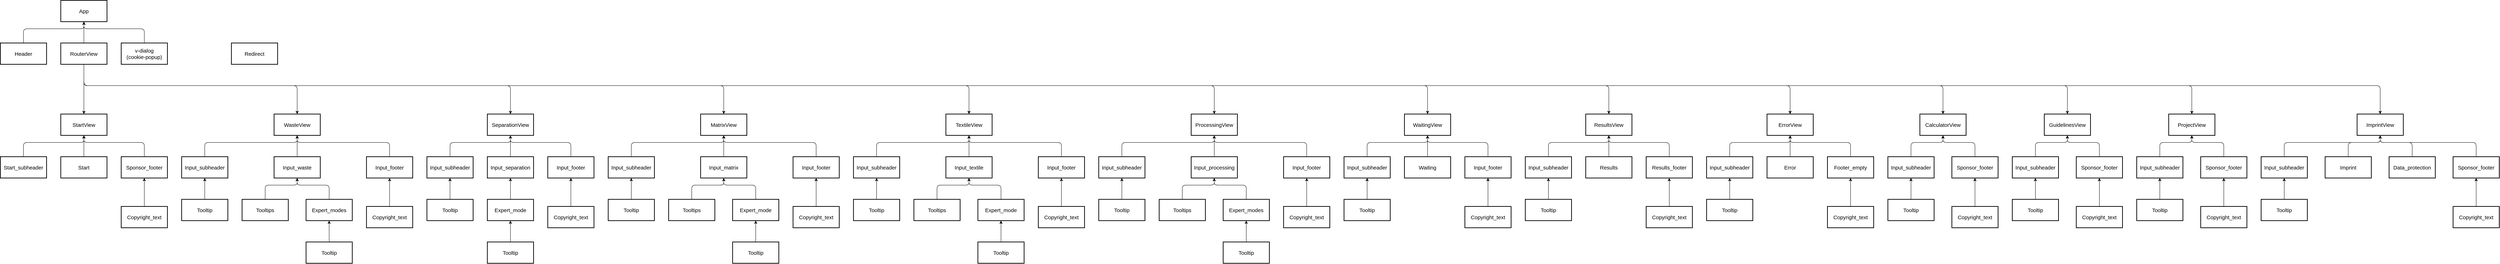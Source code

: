 <mxfile version="14.5.1" type="device"><diagram id="s14Wauh1JutiK3r-PX8J" name="Page-1"><mxGraphModel dx="2686" dy="2798" grid="1" gridSize="10" guides="1" tooltips="1" connect="1" arrows="1" fold="1" page="0" pageScale="1" pageWidth="827" pageHeight="1169" background="none" math="0" shadow="0"><root><mxCell id="0"/><mxCell id="1" parent="0"/><mxCell id="95IBeUAsqDFkvZ4mrl03-1" value="&lt;font style=&quot;font-size: 15px&quot;&gt;App&lt;/font&gt;" style="rounded=0;whiteSpace=wrap;html=1;strokeWidth=2;" parent="1" vertex="1"><mxGeometry x="-1400" y="-1600" width="130" height="60" as="geometry"/></mxCell><mxCell id="95IBeUAsqDFkvZ4mrl03-4" value="&lt;font style=&quot;font-size: 15px&quot;&gt;RouterView&lt;/font&gt;" style="rounded=0;whiteSpace=wrap;html=1;strokeWidth=2;" parent="1" vertex="1"><mxGeometry x="-1400" y="-1480" width="130" height="60" as="geometry"/></mxCell><mxCell id="95IBeUAsqDFkvZ4mrl03-5" value="&lt;font style=&quot;font-size: 15px&quot;&gt;StartView&lt;/font&gt;" style="rounded=0;whiteSpace=wrap;html=1;strokeWidth=2;" parent="1" vertex="1"><mxGeometry x="-1400" y="-1280" width="130" height="60" as="geometry"/></mxCell><mxCell id="95IBeUAsqDFkvZ4mrl03-6" value="&lt;font style=&quot;font-size: 15px&quot;&gt;WasteView&lt;/font&gt;&lt;span style=&quot;color: rgba(0 , 0 , 0 , 0) ; font-family: monospace ; font-size: 0px&quot;&gt;%3CmxGraphModel%3E%3Croot%3E%3CmxCell%20id%3D%220%22%2F%3E%3CmxCell%20id%3D%221%22%20parent%3D%220%22%2F%3E%3CmxCell%20id%3D%222%22%20value%3D%22%26lt%3Bfont%20style%3D%26quot%3Bfont-size%3A%2015px%26quot%3B%26gt%3BStartView%26lt%3B%2Ffont%26gt%3B%22%20style%3D%22rounded%3D0%3BwhiteSpace%3Dwrap%3Bhtml%3D1%3BstrokeWidth%3D2%3B%22%20vertex%3D%221%22%20parent%3D%221%22%3E%3CmxGeometry%20x%3D%2280%22%20y%3D%22280%22%20width%3D%22130%22%20height%3D%2260%22%20as%3D%22geometry%22%2F%3E%3C%2FmxCell%3E%3C%2Froot%3E%3C%2FmxGraphModel%3E&lt;/span&gt;" style="rounded=0;whiteSpace=wrap;html=1;strokeWidth=2;" parent="1" vertex="1"><mxGeometry x="-800" y="-1280" width="130" height="60" as="geometry"/></mxCell><mxCell id="95IBeUAsqDFkvZ4mrl03-7" value="&lt;font style=&quot;font-size: 15px&quot;&gt;SeparationView&lt;/font&gt;" style="rounded=0;whiteSpace=wrap;html=1;strokeWidth=2;" parent="1" vertex="1"><mxGeometry x="-200" y="-1280" width="130" height="60" as="geometry"/></mxCell><mxCell id="95IBeUAsqDFkvZ4mrl03-18" value="&lt;font style=&quot;font-size: 15px&quot;&gt;v-dialog&lt;br&gt;(cookie-popup)&lt;br&gt;&lt;/font&gt;" style="rounded=0;whiteSpace=wrap;html=1;strokeWidth=2;" parent="1" vertex="1"><mxGeometry x="-1230" y="-1480" width="130" height="60" as="geometry"/></mxCell><mxCell id="95IBeUAsqDFkvZ4mrl03-19" value="&lt;font style=&quot;font-size: 15px&quot;&gt;Header&lt;/font&gt;" style="rounded=0;whiteSpace=wrap;html=1;strokeWidth=2;" parent="1" vertex="1"><mxGeometry x="-1570" y="-1480" width="130" height="60" as="geometry"/></mxCell><mxCell id="95IBeUAsqDFkvZ4mrl03-20" value="&lt;font style=&quot;font-size: 15px&quot;&gt;Start_subheader&lt;/font&gt;" style="rounded=0;whiteSpace=wrap;html=1;strokeWidth=2;" parent="1" vertex="1"><mxGeometry x="-1570" y="-1160" width="130" height="60" as="geometry"/></mxCell><mxCell id="95IBeUAsqDFkvZ4mrl03-22" value="" style="endArrow=classic;html=1;exitX=0.5;exitY=0;exitDx=0;exitDy=0;entryX=0.5;entryY=1;entryDx=0;entryDy=0;" parent="1" source="95IBeUAsqDFkvZ4mrl03-19" target="95IBeUAsqDFkvZ4mrl03-1" edge="1"><mxGeometry width="50" height="50" relative="1" as="geometry"><mxPoint x="-1540" y="-1520" as="sourcePoint"/><mxPoint x="-1490" y="-1570" as="targetPoint"/><Array as="points"><mxPoint x="-1505" y="-1520"/><mxPoint x="-1335" y="-1520"/></Array></mxGeometry></mxCell><mxCell id="95IBeUAsqDFkvZ4mrl03-25" value="" style="endArrow=classic;html=1;exitX=0.5;exitY=0;exitDx=0;exitDy=0;entryX=0.5;entryY=1;entryDx=0;entryDy=0;" parent="1" source="95IBeUAsqDFkvZ4mrl03-4" target="95IBeUAsqDFkvZ4mrl03-1" edge="1"><mxGeometry width="50" height="50" relative="1" as="geometry"><mxPoint x="-1510" y="-1590" as="sourcePoint"/><mxPoint x="-1460" y="-1640" as="targetPoint"/></mxGeometry></mxCell><mxCell id="95IBeUAsqDFkvZ4mrl03-26" value="" style="endArrow=classic;html=1;entryX=0.5;entryY=1;entryDx=0;entryDy=0;exitX=0.5;exitY=0;exitDx=0;exitDy=0;" parent="1" source="95IBeUAsqDFkvZ4mrl03-18" target="95IBeUAsqDFkvZ4mrl03-1" edge="1"><mxGeometry width="50" height="50" relative="1" as="geometry"><mxPoint x="-1500" y="-1580" as="sourcePoint"/><mxPoint x="-1450" y="-1630" as="targetPoint"/><Array as="points"><mxPoint x="-1165" y="-1520"/><mxPoint x="-1335" y="-1520"/></Array></mxGeometry></mxCell><mxCell id="95IBeUAsqDFkvZ4mrl03-27" value="&lt;font style=&quot;font-size: 15px&quot;&gt;Start&lt;/font&gt;" style="rounded=0;whiteSpace=wrap;html=1;strokeWidth=2;" parent="1" vertex="1"><mxGeometry x="-1400" y="-1160" width="130" height="60" as="geometry"/></mxCell><mxCell id="95IBeUAsqDFkvZ4mrl03-28" value="&lt;font style=&quot;font-size: 15px&quot;&gt;Sponsor_footer&lt;/font&gt;" style="rounded=0;whiteSpace=wrap;html=1;strokeWidth=2;" parent="1" vertex="1"><mxGeometry x="-1230" y="-1160" width="130" height="60" as="geometry"/></mxCell><mxCell id="95IBeUAsqDFkvZ4mrl03-30" value="" style="endArrow=classic;html=1;exitX=0.5;exitY=0;exitDx=0;exitDy=0;entryX=0.5;entryY=1;entryDx=0;entryDy=0;" parent="1" source="95IBeUAsqDFkvZ4mrl03-20" target="95IBeUAsqDFkvZ4mrl03-5" edge="1"><mxGeometry width="50" height="50" relative="1" as="geometry"><mxPoint x="-910.0" y="-1510.0" as="sourcePoint"/><mxPoint x="-860.0" y="-1560.0" as="targetPoint"/><Array as="points"><mxPoint x="-1505" y="-1200"/><mxPoint x="-1335" y="-1200"/></Array></mxGeometry></mxCell><mxCell id="95IBeUAsqDFkvZ4mrl03-31" value="" style="endArrow=classic;html=1;entryX=0.5;entryY=1;entryDx=0;entryDy=0;exitX=0.5;exitY=0;exitDx=0;exitDy=0;" parent="1" source="95IBeUAsqDFkvZ4mrl03-28" target="95IBeUAsqDFkvZ4mrl03-5" edge="1"><mxGeometry width="50" height="50" relative="1" as="geometry"><mxPoint x="-1220.0" y="-1200.0" as="sourcePoint"/><mxPoint x="-1170.0" y="-1250.0" as="targetPoint"/><Array as="points"><mxPoint x="-1165" y="-1200"/><mxPoint x="-1335" y="-1200"/></Array></mxGeometry></mxCell><mxCell id="95IBeUAsqDFkvZ4mrl03-32" value="" style="endArrow=classic;html=1;exitX=0.5;exitY=0;exitDx=0;exitDy=0;entryX=0.5;entryY=1;entryDx=0;entryDy=0;" parent="1" source="95IBeUAsqDFkvZ4mrl03-27" target="95IBeUAsqDFkvZ4mrl03-5" edge="1"><mxGeometry width="50" height="50" relative="1" as="geometry"><mxPoint x="-890.0" y="-1490.0" as="sourcePoint"/><mxPoint x="-840.0" y="-1540.0" as="targetPoint"/></mxGeometry></mxCell><mxCell id="95IBeUAsqDFkvZ4mrl03-33" value="&lt;span style=&quot;font-size: 15px&quot;&gt;Input_subheader&lt;/span&gt;" style="rounded=0;whiteSpace=wrap;html=1;strokeWidth=2;" parent="1" vertex="1"><mxGeometry x="-1060" y="-1160" width="130" height="60" as="geometry"/></mxCell><mxCell id="95IBeUAsqDFkvZ4mrl03-34" value="&lt;span style=&quot;font-size: 15px&quot;&gt;Input_waste&lt;/span&gt;" style="rounded=0;whiteSpace=wrap;html=1;strokeWidth=2;" parent="1" vertex="1"><mxGeometry x="-800" y="-1160" width="130" height="60" as="geometry"/></mxCell><mxCell id="95IBeUAsqDFkvZ4mrl03-35" value="&lt;span style=&quot;font-size: 15px&quot;&gt;Input_footer&lt;/span&gt;" style="rounded=0;whiteSpace=wrap;html=1;strokeWidth=2;" parent="1" vertex="1"><mxGeometry x="-540" y="-1160" width="130" height="60" as="geometry"/></mxCell><mxCell id="95IBeUAsqDFkvZ4mrl03-36" value="&lt;span style=&quot;font-size: 15px&quot;&gt;Tooltip&lt;/span&gt;" style="rounded=0;whiteSpace=wrap;html=1;strokeWidth=2;" parent="1" vertex="1"><mxGeometry x="-1060" y="-1040" width="130" height="60" as="geometry"/></mxCell><mxCell id="95IBeUAsqDFkvZ4mrl03-37" value="&lt;span style=&quot;font-size: 15px&quot;&gt;Tooltips&lt;/span&gt;" style="rounded=0;whiteSpace=wrap;html=1;strokeWidth=2;" parent="1" vertex="1"><mxGeometry x="-890" y="-1040" width="130" height="60" as="geometry"/></mxCell><mxCell id="95IBeUAsqDFkvZ4mrl03-38" value="&lt;span style=&quot;font-size: 15px&quot;&gt;Expert_modes&lt;/span&gt;" style="rounded=0;whiteSpace=wrap;html=1;strokeWidth=2;" parent="1" vertex="1"><mxGeometry x="-710" y="-1040" width="130" height="60" as="geometry"/></mxCell><mxCell id="95IBeUAsqDFkvZ4mrl03-39" value="&lt;span style=&quot;font-size: 15px&quot;&gt;Tooltip&lt;/span&gt;" style="rounded=0;whiteSpace=wrap;html=1;strokeWidth=2;" parent="1" vertex="1"><mxGeometry x="-710" y="-920" width="130" height="60" as="geometry"/></mxCell><mxCell id="95IBeUAsqDFkvZ4mrl03-40" value="" style="endArrow=classic;html=1;entryX=0.5;entryY=1;entryDx=0;entryDy=0;exitX=0.5;exitY=0;exitDx=0;exitDy=0;" parent="1" source="95IBeUAsqDFkvZ4mrl03-34" target="95IBeUAsqDFkvZ4mrl03-6" edge="1"><mxGeometry width="50" height="50" relative="1" as="geometry"><mxPoint x="-210" y="-990" as="sourcePoint"/><mxPoint x="-250" y="-1330" as="targetPoint"/></mxGeometry></mxCell><mxCell id="95IBeUAsqDFkvZ4mrl03-41" value="" style="endArrow=classic;html=1;exitX=0.5;exitY=0;exitDx=0;exitDy=0;entryX=0.5;entryY=1;entryDx=0;entryDy=0;" parent="1" source="95IBeUAsqDFkvZ4mrl03-33" target="95IBeUAsqDFkvZ4mrl03-6" edge="1"><mxGeometry width="50" height="50" relative="1" as="geometry"><mxPoint x="-920" y="-1220" as="sourcePoint"/><mxPoint x="-870" y="-1270" as="targetPoint"/><Array as="points"><mxPoint x="-995" y="-1200"/><mxPoint x="-735" y="-1200"/></Array></mxGeometry></mxCell><mxCell id="95IBeUAsqDFkvZ4mrl03-42" value="" style="endArrow=classic;html=1;exitX=0.5;exitY=0;exitDx=0;exitDy=0;entryX=0.5;entryY=1;entryDx=0;entryDy=0;" parent="1" source="95IBeUAsqDFkvZ4mrl03-35" target="95IBeUAsqDFkvZ4mrl03-6" edge="1"><mxGeometry width="50" height="50" relative="1" as="geometry"><mxPoint x="-910" y="-1210" as="sourcePoint"/><mxPoint x="-860" y="-1260" as="targetPoint"/><Array as="points"><mxPoint x="-475" y="-1200"/><mxPoint x="-735" y="-1200"/></Array></mxGeometry></mxCell><mxCell id="95IBeUAsqDFkvZ4mrl03-43" value="" style="endArrow=classic;html=1;exitX=0.5;exitY=0;exitDx=0;exitDy=0;entryX=0.5;entryY=1;entryDx=0;entryDy=0;" parent="1" source="95IBeUAsqDFkvZ4mrl03-36" target="95IBeUAsqDFkvZ4mrl03-33" edge="1"><mxGeometry width="50" height="50" relative="1" as="geometry"><mxPoint x="-900" y="-1200" as="sourcePoint"/><mxPoint x="-850" y="-1250" as="targetPoint"/></mxGeometry></mxCell><mxCell id="95IBeUAsqDFkvZ4mrl03-44" value="" style="endArrow=classic;html=1;exitX=0.5;exitY=0;exitDx=0;exitDy=0;entryX=0.5;entryY=1;entryDx=0;entryDy=0;" parent="1" source="95IBeUAsqDFkvZ4mrl03-37" target="95IBeUAsqDFkvZ4mrl03-34" edge="1"><mxGeometry width="50" height="50" relative="1" as="geometry"><mxPoint x="-890" y="-1190" as="sourcePoint"/><mxPoint x="-840" y="-1240" as="targetPoint"/><Array as="points"><mxPoint x="-825" y="-1080"/><mxPoint x="-735" y="-1080"/></Array></mxGeometry></mxCell><mxCell id="95IBeUAsqDFkvZ4mrl03-45" value="" style="endArrow=classic;html=1;exitX=0.5;exitY=0;exitDx=0;exitDy=0;entryX=0.5;entryY=1;entryDx=0;entryDy=0;" parent="1" source="95IBeUAsqDFkvZ4mrl03-38" target="95IBeUAsqDFkvZ4mrl03-34" edge="1"><mxGeometry width="50" height="50" relative="1" as="geometry"><mxPoint x="-880" y="-1180" as="sourcePoint"/><mxPoint x="-830" y="-1230" as="targetPoint"/><Array as="points"><mxPoint x="-645" y="-1080"/><mxPoint x="-735" y="-1080"/></Array></mxGeometry></mxCell><mxCell id="95IBeUAsqDFkvZ4mrl03-46" value="" style="endArrow=classic;html=1;exitX=0.5;exitY=0;exitDx=0;exitDy=0;entryX=0.5;entryY=1;entryDx=0;entryDy=0;" parent="1" source="95IBeUAsqDFkvZ4mrl03-39" target="95IBeUAsqDFkvZ4mrl03-38" edge="1"><mxGeometry width="50" height="50" relative="1" as="geometry"><mxPoint x="-870" y="-1170" as="sourcePoint"/><mxPoint x="-820" y="-1220" as="targetPoint"/></mxGeometry></mxCell><mxCell id="95IBeUAsqDFkvZ4mrl03-47" value="&lt;span style=&quot;font-size: 15px&quot;&gt;Input_subheader&lt;/span&gt;" style="rounded=0;whiteSpace=wrap;html=1;strokeWidth=2;" parent="1" vertex="1"><mxGeometry x="-370" y="-1160" width="130" height="60" as="geometry"/></mxCell><mxCell id="95IBeUAsqDFkvZ4mrl03-48" value="&lt;span style=&quot;font-size: 15px&quot;&gt;Tooltip&lt;/span&gt;" style="rounded=0;whiteSpace=wrap;html=1;strokeWidth=2;" parent="1" vertex="1"><mxGeometry x="-370" y="-1040" width="130" height="60" as="geometry"/></mxCell><mxCell id="95IBeUAsqDFkvZ4mrl03-49" value="" style="endArrow=classic;html=1;exitX=0.5;exitY=0;exitDx=0;exitDy=0;entryX=0.5;entryY=1;entryDx=0;entryDy=0;" parent="1" source="95IBeUAsqDFkvZ4mrl03-48" target="95IBeUAsqDFkvZ4mrl03-47" edge="1"><mxGeometry width="50" height="50" relative="1" as="geometry"><mxPoint x="-210" y="-1200" as="sourcePoint"/><mxPoint x="-160" y="-1250" as="targetPoint"/></mxGeometry></mxCell><mxCell id="95IBeUAsqDFkvZ4mrl03-50" value="&lt;span style=&quot;font-size: 15px&quot;&gt;Input_footer&lt;/span&gt;" style="rounded=0;whiteSpace=wrap;html=1;strokeWidth=2;" parent="1" vertex="1"><mxGeometry x="-30" y="-1160" width="130" height="60" as="geometry"/></mxCell><mxCell id="95IBeUAsqDFkvZ4mrl03-51" value="&lt;font style=&quot;font-size: 15px&quot;&gt;Input_separation&lt;/font&gt;" style="rounded=0;whiteSpace=wrap;html=1;strokeWidth=2;" parent="1" vertex="1"><mxGeometry x="-200" y="-1160" width="130" height="60" as="geometry"/></mxCell><mxCell id="95IBeUAsqDFkvZ4mrl03-52" value="&lt;span style=&quot;font-size: 15px&quot;&gt;Expert_mode&lt;/span&gt;" style="rounded=0;whiteSpace=wrap;html=1;strokeWidth=2;" parent="1" vertex="1"><mxGeometry x="-200" y="-1040" width="130" height="60" as="geometry"/></mxCell><mxCell id="95IBeUAsqDFkvZ4mrl03-53" value="&lt;span style=&quot;font-size: 15px&quot;&gt;Tooltip&lt;/span&gt;" style="rounded=0;whiteSpace=wrap;html=1;strokeWidth=2;" parent="1" vertex="1"><mxGeometry x="-200" y="-920" width="130" height="60" as="geometry"/></mxCell><mxCell id="95IBeUAsqDFkvZ4mrl03-54" value="" style="endArrow=classic;html=1;exitX=0.5;exitY=0;exitDx=0;exitDy=0;entryX=0.5;entryY=1;entryDx=0;entryDy=0;" parent="1" source="95IBeUAsqDFkvZ4mrl03-53" target="95IBeUAsqDFkvZ4mrl03-52" edge="1"><mxGeometry width="50" height="50" relative="1" as="geometry"><mxPoint x="-360" y="-1170" as="sourcePoint"/><mxPoint x="-310" y="-1220" as="targetPoint"/></mxGeometry></mxCell><mxCell id="95IBeUAsqDFkvZ4mrl03-55" value="" style="endArrow=classic;html=1;entryX=0.5;entryY=1;entryDx=0;entryDy=0;exitX=0.5;exitY=0;exitDx=0;exitDy=0;" parent="1" source="95IBeUAsqDFkvZ4mrl03-52" target="95IBeUAsqDFkvZ4mrl03-51" edge="1"><mxGeometry width="50" height="50" relative="1" as="geometry"><mxPoint x="-170" y="-1060" as="sourcePoint"/><mxPoint x="-125" y="-970" as="targetPoint"/></mxGeometry></mxCell><mxCell id="95IBeUAsqDFkvZ4mrl03-56" value="" style="endArrow=classic;html=1;exitX=0.5;exitY=0;exitDx=0;exitDy=0;entryX=0.5;entryY=1;entryDx=0;entryDy=0;" parent="1" source="95IBeUAsqDFkvZ4mrl03-50" target="95IBeUAsqDFkvZ4mrl03-7" edge="1"><mxGeometry width="50" height="50" relative="1" as="geometry"><mxPoint x="-115" y="-900" as="sourcePoint"/><mxPoint x="-115" y="-960" as="targetPoint"/><Array as="points"><mxPoint x="35" y="-1200"/><mxPoint x="-135" y="-1200"/></Array></mxGeometry></mxCell><mxCell id="95IBeUAsqDFkvZ4mrl03-57" value="" style="endArrow=classic;html=1;exitX=0.5;exitY=0;exitDx=0;exitDy=0;entryX=0.5;entryY=1;entryDx=0;entryDy=0;" parent="1" source="95IBeUAsqDFkvZ4mrl03-51" target="95IBeUAsqDFkvZ4mrl03-7" edge="1"><mxGeometry width="50" height="50" relative="1" as="geometry"><mxPoint x="-105" y="-890" as="sourcePoint"/><mxPoint x="-105" y="-950" as="targetPoint"/></mxGeometry></mxCell><mxCell id="95IBeUAsqDFkvZ4mrl03-58" value="" style="endArrow=classic;html=1;exitX=0.5;exitY=0;exitDx=0;exitDy=0;entryX=0.5;entryY=1;entryDx=0;entryDy=0;" parent="1" source="95IBeUAsqDFkvZ4mrl03-47" target="95IBeUAsqDFkvZ4mrl03-7" edge="1"><mxGeometry width="50" height="50" relative="1" as="geometry"><mxPoint x="-95" y="-880" as="sourcePoint"/><mxPoint x="-95" y="-940" as="targetPoint"/><Array as="points"><mxPoint x="-305" y="-1200"/><mxPoint x="-135" y="-1200"/></Array></mxGeometry></mxCell><mxCell id="95IBeUAsqDFkvZ4mrl03-59" value="&lt;span style=&quot;font-size: 15px&quot;&gt;MatrixView&lt;/span&gt;" style="rounded=0;whiteSpace=wrap;html=1;strokeWidth=2;" parent="1" vertex="1"><mxGeometry x="400" y="-1280" width="130" height="60" as="geometry"/></mxCell><mxCell id="95IBeUAsqDFkvZ4mrl03-60" value="&lt;span style=&quot;font-size: 15px&quot;&gt;Input_subheader&lt;/span&gt;" style="rounded=0;whiteSpace=wrap;html=1;strokeWidth=2;" parent="1" vertex="1"><mxGeometry x="140" y="-1160" width="130" height="60" as="geometry"/></mxCell><mxCell id="95IBeUAsqDFkvZ4mrl03-61" value="&lt;span style=&quot;font-size: 15px&quot;&gt;Tooltip&lt;/span&gt;" style="rounded=0;whiteSpace=wrap;html=1;strokeWidth=2;" parent="1" vertex="1"><mxGeometry x="140" y="-1040" width="130" height="60" as="geometry"/></mxCell><mxCell id="95IBeUAsqDFkvZ4mrl03-62" value="" style="endArrow=classic;html=1;exitX=0.5;exitY=0;exitDx=0;exitDy=0;entryX=0.5;entryY=1;entryDx=0;entryDy=0;" parent="1" source="95IBeUAsqDFkvZ4mrl03-61" target="95IBeUAsqDFkvZ4mrl03-60" edge="1"><mxGeometry width="50" height="50" relative="1" as="geometry"><mxPoint x="300" y="-1200" as="sourcePoint"/><mxPoint x="350" y="-1250" as="targetPoint"/></mxGeometry></mxCell><mxCell id="95IBeUAsqDFkvZ4mrl03-63" value="&lt;span style=&quot;font-size: 15px&quot;&gt;Input_footer&lt;/span&gt;" style="rounded=0;whiteSpace=wrap;html=1;strokeWidth=2;" parent="1" vertex="1"><mxGeometry x="660" y="-1160" width="130" height="60" as="geometry"/></mxCell><mxCell id="95IBeUAsqDFkvZ4mrl03-64" value="&lt;font style=&quot;font-size: 15px&quot;&gt;Input_matrix&lt;/font&gt;" style="rounded=0;whiteSpace=wrap;html=1;strokeWidth=2;" parent="1" vertex="1"><mxGeometry x="400" y="-1160" width="130" height="60" as="geometry"/></mxCell><mxCell id="95IBeUAsqDFkvZ4mrl03-65" value="&lt;span style=&quot;font-size: 15px&quot;&gt;Expert_mode&lt;/span&gt;" style="rounded=0;whiteSpace=wrap;html=1;strokeWidth=2;" parent="1" vertex="1"><mxGeometry x="490" y="-1040" width="130" height="60" as="geometry"/></mxCell><mxCell id="95IBeUAsqDFkvZ4mrl03-66" value="&lt;span style=&quot;font-size: 15px&quot;&gt;Tooltip&lt;/span&gt;" style="rounded=0;whiteSpace=wrap;html=1;strokeWidth=2;" parent="1" vertex="1"><mxGeometry x="490" y="-920" width="130" height="60" as="geometry"/></mxCell><mxCell id="95IBeUAsqDFkvZ4mrl03-67" value="" style="endArrow=classic;html=1;exitX=0.5;exitY=0;exitDx=0;exitDy=0;entryX=0.5;entryY=1;entryDx=0;entryDy=0;" parent="1" source="95IBeUAsqDFkvZ4mrl03-66" target="95IBeUAsqDFkvZ4mrl03-65" edge="1"><mxGeometry width="50" height="50" relative="1" as="geometry"><mxPoint x="320" y="-1170" as="sourcePoint"/><mxPoint x="370" y="-1220" as="targetPoint"/></mxGeometry></mxCell><mxCell id="95IBeUAsqDFkvZ4mrl03-68" value="" style="endArrow=classic;html=1;entryX=0.5;entryY=1;entryDx=0;entryDy=0;exitX=0.5;exitY=0;exitDx=0;exitDy=0;" parent="1" source="95IBeUAsqDFkvZ4mrl03-65" target="95IBeUAsqDFkvZ4mrl03-64" edge="1"><mxGeometry width="50" height="50" relative="1" as="geometry"><mxPoint x="430" y="-1060" as="sourcePoint"/><mxPoint x="475" y="-970" as="targetPoint"/><Array as="points"><mxPoint x="555" y="-1080"/><mxPoint x="465" y="-1080"/></Array></mxGeometry></mxCell><mxCell id="95IBeUAsqDFkvZ4mrl03-69" value="" style="endArrow=classic;html=1;exitX=0.5;exitY=0;exitDx=0;exitDy=0;entryX=0.5;entryY=1;entryDx=0;entryDy=0;" parent="1" source="95IBeUAsqDFkvZ4mrl03-63" target="95IBeUAsqDFkvZ4mrl03-59" edge="1"><mxGeometry width="50" height="50" relative="1" as="geometry"><mxPoint x="485" y="-900" as="sourcePoint"/><mxPoint x="485" y="-960" as="targetPoint"/><Array as="points"><mxPoint x="725" y="-1200"/><mxPoint x="465" y="-1200"/></Array></mxGeometry></mxCell><mxCell id="95IBeUAsqDFkvZ4mrl03-70" value="" style="endArrow=classic;html=1;exitX=0.5;exitY=0;exitDx=0;exitDy=0;entryX=0.5;entryY=1;entryDx=0;entryDy=0;" parent="1" source="95IBeUAsqDFkvZ4mrl03-64" target="95IBeUAsqDFkvZ4mrl03-59" edge="1"><mxGeometry width="50" height="50" relative="1" as="geometry"><mxPoint x="495" y="-890" as="sourcePoint"/><mxPoint x="495" y="-950" as="targetPoint"/></mxGeometry></mxCell><mxCell id="95IBeUAsqDFkvZ4mrl03-71" value="" style="endArrow=classic;html=1;exitX=0.5;exitY=0;exitDx=0;exitDy=0;entryX=0.5;entryY=1;entryDx=0;entryDy=0;" parent="1" source="95IBeUAsqDFkvZ4mrl03-60" target="95IBeUAsqDFkvZ4mrl03-59" edge="1"><mxGeometry width="50" height="50" relative="1" as="geometry"><mxPoint x="505" y="-880" as="sourcePoint"/><mxPoint x="505" y="-940" as="targetPoint"/><Array as="points"><mxPoint x="205" y="-1200"/><mxPoint x="465" y="-1200"/></Array></mxGeometry></mxCell><mxCell id="95IBeUAsqDFkvZ4mrl03-72" value="&lt;span style=&quot;font-size: 15px&quot;&gt;Tooltips&lt;/span&gt;" style="rounded=0;whiteSpace=wrap;html=1;strokeWidth=2;" parent="1" vertex="1"><mxGeometry x="310" y="-1040" width="130" height="60" as="geometry"/></mxCell><mxCell id="95IBeUAsqDFkvZ4mrl03-73" value="" style="endArrow=classic;html=1;exitX=0.5;exitY=0;exitDx=0;exitDy=0;entryX=0.5;entryY=1;entryDx=0;entryDy=0;" parent="1" source="95IBeUAsqDFkvZ4mrl03-72" target="95IBeUAsqDFkvZ4mrl03-64" edge="1"><mxGeometry width="50" height="50" relative="1" as="geometry"><mxPoint x="215" y="-1030" as="sourcePoint"/><mxPoint x="215" y="-1090" as="targetPoint"/><Array as="points"><mxPoint x="375" y="-1080"/><mxPoint x="465" y="-1080"/></Array></mxGeometry></mxCell><mxCell id="95IBeUAsqDFkvZ4mrl03-74" value="&lt;span style=&quot;font-size: 15px&quot;&gt;WaitingView&lt;/span&gt;" style="rounded=0;whiteSpace=wrap;html=1;strokeWidth=2;" parent="1" vertex="1"><mxGeometry x="2380" y="-1280" width="130" height="60" as="geometry"/></mxCell><mxCell id="95IBeUAsqDFkvZ4mrl03-75" value="&lt;span style=&quot;font-size: 15px&quot;&gt;Input_subheader&lt;/span&gt;" style="rounded=0;whiteSpace=wrap;html=1;strokeWidth=2;" parent="1" vertex="1"><mxGeometry x="2210" y="-1160" width="130" height="60" as="geometry"/></mxCell><mxCell id="95IBeUAsqDFkvZ4mrl03-76" value="&lt;span style=&quot;font-size: 15px&quot;&gt;Tooltip&lt;/span&gt;" style="rounded=0;whiteSpace=wrap;html=1;strokeWidth=2;" parent="1" vertex="1"><mxGeometry x="2210" y="-1040" width="130" height="60" as="geometry"/></mxCell><mxCell id="95IBeUAsqDFkvZ4mrl03-77" value="" style="endArrow=classic;html=1;exitX=0.5;exitY=0;exitDx=0;exitDy=0;entryX=0.5;entryY=1;entryDx=0;entryDy=0;" parent="1" source="95IBeUAsqDFkvZ4mrl03-76" target="95IBeUAsqDFkvZ4mrl03-75" edge="1"><mxGeometry width="50" height="50" relative="1" as="geometry"><mxPoint x="2370" y="-1200" as="sourcePoint"/><mxPoint x="2420" y="-1250" as="targetPoint"/></mxGeometry></mxCell><mxCell id="95IBeUAsqDFkvZ4mrl03-78" value="&lt;span style=&quot;font-size: 15px&quot;&gt;Input_footer&lt;/span&gt;" style="rounded=0;whiteSpace=wrap;html=1;strokeWidth=2;" parent="1" vertex="1"><mxGeometry x="2550" y="-1160" width="130" height="60" as="geometry"/></mxCell><mxCell id="95IBeUAsqDFkvZ4mrl03-79" value="&lt;font style=&quot;font-size: 15px&quot;&gt;Waiting&lt;/font&gt;" style="rounded=0;whiteSpace=wrap;html=1;strokeWidth=2;" parent="1" vertex="1"><mxGeometry x="2380" y="-1160" width="130" height="60" as="geometry"/></mxCell><mxCell id="95IBeUAsqDFkvZ4mrl03-84" value="" style="endArrow=classic;html=1;exitX=0.5;exitY=0;exitDx=0;exitDy=0;entryX=0.5;entryY=1;entryDx=0;entryDy=0;" parent="1" source="95IBeUAsqDFkvZ4mrl03-78" target="95IBeUAsqDFkvZ4mrl03-74" edge="1"><mxGeometry width="50" height="50" relative="1" as="geometry"><mxPoint x="2465" y="-900" as="sourcePoint"/><mxPoint x="2465" y="-960" as="targetPoint"/><Array as="points"><mxPoint x="2615" y="-1200"/><mxPoint x="2445" y="-1200"/></Array></mxGeometry></mxCell><mxCell id="95IBeUAsqDFkvZ4mrl03-85" value="" style="endArrow=classic;html=1;exitX=0.5;exitY=0;exitDx=0;exitDy=0;entryX=0.5;entryY=1;entryDx=0;entryDy=0;" parent="1" source="95IBeUAsqDFkvZ4mrl03-79" target="95IBeUAsqDFkvZ4mrl03-74" edge="1"><mxGeometry width="50" height="50" relative="1" as="geometry"><mxPoint x="2475" y="-890" as="sourcePoint"/><mxPoint x="2475" y="-950" as="targetPoint"/></mxGeometry></mxCell><mxCell id="95IBeUAsqDFkvZ4mrl03-86" value="" style="endArrow=classic;html=1;exitX=0.5;exitY=0;exitDx=0;exitDy=0;entryX=0.5;entryY=1;entryDx=0;entryDy=0;" parent="1" source="95IBeUAsqDFkvZ4mrl03-75" target="95IBeUAsqDFkvZ4mrl03-74" edge="1"><mxGeometry width="50" height="50" relative="1" as="geometry"><mxPoint x="2575" y="-880" as="sourcePoint"/><mxPoint x="2575" y="-940" as="targetPoint"/><Array as="points"><mxPoint x="2275" y="-1200"/><mxPoint x="2445" y="-1200"/></Array></mxGeometry></mxCell><mxCell id="95IBeUAsqDFkvZ4mrl03-89" value="&lt;span style=&quot;font-size: 15px&quot;&gt;TextileView&lt;/span&gt;" style="rounded=0;whiteSpace=wrap;html=1;strokeWidth=2;" parent="1" vertex="1"><mxGeometry x="1090" y="-1280" width="130" height="60" as="geometry"/></mxCell><mxCell id="95IBeUAsqDFkvZ4mrl03-90" value="&lt;span style=&quot;font-size: 15px&quot;&gt;Input_subheader&lt;/span&gt;" style="rounded=0;whiteSpace=wrap;html=1;strokeWidth=2;" parent="1" vertex="1"><mxGeometry x="830" y="-1160" width="130" height="60" as="geometry"/></mxCell><mxCell id="95IBeUAsqDFkvZ4mrl03-91" value="&lt;span style=&quot;font-size: 15px&quot;&gt;Tooltip&lt;/span&gt;" style="rounded=0;whiteSpace=wrap;html=1;strokeWidth=2;" parent="1" vertex="1"><mxGeometry x="830" y="-1040" width="130" height="60" as="geometry"/></mxCell><mxCell id="95IBeUAsqDFkvZ4mrl03-92" value="" style="endArrow=classic;html=1;exitX=0.5;exitY=0;exitDx=0;exitDy=0;entryX=0.5;entryY=1;entryDx=0;entryDy=0;" parent="1" source="95IBeUAsqDFkvZ4mrl03-91" target="95IBeUAsqDFkvZ4mrl03-90" edge="1"><mxGeometry width="50" height="50" relative="1" as="geometry"><mxPoint x="990" y="-1200" as="sourcePoint"/><mxPoint x="1040" y="-1250" as="targetPoint"/></mxGeometry></mxCell><mxCell id="95IBeUAsqDFkvZ4mrl03-93" value="&lt;span style=&quot;font-size: 15px&quot;&gt;Input_footer&lt;/span&gt;" style="rounded=0;whiteSpace=wrap;html=1;strokeWidth=2;" parent="1" vertex="1"><mxGeometry x="1350" y="-1160" width="130" height="60" as="geometry"/></mxCell><mxCell id="95IBeUAsqDFkvZ4mrl03-94" value="&lt;font style=&quot;font-size: 15px&quot;&gt;Input_textile&lt;/font&gt;" style="rounded=0;whiteSpace=wrap;html=1;strokeWidth=2;" parent="1" vertex="1"><mxGeometry x="1090" y="-1160" width="130" height="60" as="geometry"/></mxCell><mxCell id="95IBeUAsqDFkvZ4mrl03-95" value="&lt;span style=&quot;font-size: 15px&quot;&gt;Expert_mode&lt;/span&gt;" style="rounded=0;whiteSpace=wrap;html=1;strokeWidth=2;" parent="1" vertex="1"><mxGeometry x="1180" y="-1040" width="130" height="60" as="geometry"/></mxCell><mxCell id="95IBeUAsqDFkvZ4mrl03-96" value="&lt;span style=&quot;font-size: 15px&quot;&gt;Tooltip&lt;/span&gt;" style="rounded=0;whiteSpace=wrap;html=1;strokeWidth=2;" parent="1" vertex="1"><mxGeometry x="1180" y="-920" width="130" height="60" as="geometry"/></mxCell><mxCell id="95IBeUAsqDFkvZ4mrl03-97" value="" style="endArrow=classic;html=1;exitX=0.5;exitY=0;exitDx=0;exitDy=0;entryX=0.5;entryY=1;entryDx=0;entryDy=0;" parent="1" source="95IBeUAsqDFkvZ4mrl03-96" target="95IBeUAsqDFkvZ4mrl03-95" edge="1"><mxGeometry width="50" height="50" relative="1" as="geometry"><mxPoint x="1010" y="-1170" as="sourcePoint"/><mxPoint x="1060" y="-1220" as="targetPoint"/></mxGeometry></mxCell><mxCell id="95IBeUAsqDFkvZ4mrl03-98" value="" style="endArrow=classic;html=1;entryX=0.5;entryY=1;entryDx=0;entryDy=0;exitX=0.5;exitY=0;exitDx=0;exitDy=0;" parent="1" source="95IBeUAsqDFkvZ4mrl03-95" target="95IBeUAsqDFkvZ4mrl03-94" edge="1"><mxGeometry width="50" height="50" relative="1" as="geometry"><mxPoint x="1120" y="-1060" as="sourcePoint"/><mxPoint x="1165" y="-970" as="targetPoint"/><Array as="points"><mxPoint x="1245" y="-1080"/><mxPoint x="1155" y="-1080"/></Array></mxGeometry></mxCell><mxCell id="95IBeUAsqDFkvZ4mrl03-99" value="" style="endArrow=classic;html=1;exitX=0.5;exitY=0;exitDx=0;exitDy=0;entryX=0.5;entryY=1;entryDx=0;entryDy=0;" parent="1" source="95IBeUAsqDFkvZ4mrl03-93" target="95IBeUAsqDFkvZ4mrl03-89" edge="1"><mxGeometry width="50" height="50" relative="1" as="geometry"><mxPoint x="1175" y="-900" as="sourcePoint"/><mxPoint x="1175" y="-960" as="targetPoint"/><Array as="points"><mxPoint x="1415" y="-1200"/><mxPoint x="1155" y="-1200"/></Array></mxGeometry></mxCell><mxCell id="95IBeUAsqDFkvZ4mrl03-100" value="" style="endArrow=classic;html=1;exitX=0.5;exitY=0;exitDx=0;exitDy=0;entryX=0.5;entryY=1;entryDx=0;entryDy=0;" parent="1" source="95IBeUAsqDFkvZ4mrl03-94" target="95IBeUAsqDFkvZ4mrl03-89" edge="1"><mxGeometry width="50" height="50" relative="1" as="geometry"><mxPoint x="1185" y="-890" as="sourcePoint"/><mxPoint x="1185" y="-950" as="targetPoint"/></mxGeometry></mxCell><mxCell id="95IBeUAsqDFkvZ4mrl03-101" value="" style="endArrow=classic;html=1;exitX=0.5;exitY=0;exitDx=0;exitDy=0;entryX=0.5;entryY=1;entryDx=0;entryDy=0;" parent="1" source="95IBeUAsqDFkvZ4mrl03-90" target="95IBeUAsqDFkvZ4mrl03-89" edge="1"><mxGeometry width="50" height="50" relative="1" as="geometry"><mxPoint x="1195" y="-880" as="sourcePoint"/><mxPoint x="1195" y="-940" as="targetPoint"/><Array as="points"><mxPoint x="895" y="-1200"/><mxPoint x="1155" y="-1200"/></Array></mxGeometry></mxCell><mxCell id="95IBeUAsqDFkvZ4mrl03-102" value="&lt;span style=&quot;font-size: 15px&quot;&gt;Tooltips&lt;/span&gt;" style="rounded=0;whiteSpace=wrap;html=1;strokeWidth=2;" parent="1" vertex="1"><mxGeometry x="1000" y="-1040" width="130" height="60" as="geometry"/></mxCell><mxCell id="95IBeUAsqDFkvZ4mrl03-103" value="" style="endArrow=classic;html=1;exitX=0.5;exitY=0;exitDx=0;exitDy=0;entryX=0.5;entryY=1;entryDx=0;entryDy=0;" parent="1" source="95IBeUAsqDFkvZ4mrl03-102" target="95IBeUAsqDFkvZ4mrl03-94" edge="1"><mxGeometry width="50" height="50" relative="1" as="geometry"><mxPoint x="905" y="-1030" as="sourcePoint"/><mxPoint x="905" y="-1090" as="targetPoint"/><Array as="points"><mxPoint x="1065" y="-1080"/><mxPoint x="1155" y="-1080"/></Array></mxGeometry></mxCell><mxCell id="95IBeUAsqDFkvZ4mrl03-104" value="&lt;span style=&quot;font-size: 15px&quot;&gt;ProcessingView&lt;/span&gt;" style="rounded=0;whiteSpace=wrap;html=1;strokeWidth=2;" parent="1" vertex="1"><mxGeometry x="1780" y="-1280" width="130" height="60" as="geometry"/></mxCell><mxCell id="95IBeUAsqDFkvZ4mrl03-105" value="&lt;span style=&quot;font-size: 15px&quot;&gt;Input_subheader&lt;/span&gt;" style="rounded=0;whiteSpace=wrap;html=1;strokeWidth=2;" parent="1" vertex="1"><mxGeometry x="1520" y="-1160" width="130" height="60" as="geometry"/></mxCell><mxCell id="95IBeUAsqDFkvZ4mrl03-106" value="&lt;span style=&quot;font-size: 15px&quot;&gt;Tooltip&lt;/span&gt;" style="rounded=0;whiteSpace=wrap;html=1;strokeWidth=2;" parent="1" vertex="1"><mxGeometry x="1520" y="-1040" width="130" height="60" as="geometry"/></mxCell><mxCell id="95IBeUAsqDFkvZ4mrl03-107" value="" style="endArrow=classic;html=1;exitX=0.5;exitY=0;exitDx=0;exitDy=0;entryX=0.5;entryY=1;entryDx=0;entryDy=0;" parent="1" source="95IBeUAsqDFkvZ4mrl03-106" target="95IBeUAsqDFkvZ4mrl03-105" edge="1"><mxGeometry width="50" height="50" relative="1" as="geometry"><mxPoint x="1680" y="-1200" as="sourcePoint"/><mxPoint x="1730" y="-1250" as="targetPoint"/></mxGeometry></mxCell><mxCell id="95IBeUAsqDFkvZ4mrl03-108" value="&lt;span style=&quot;font-size: 15px&quot;&gt;Input_footer&lt;/span&gt;" style="rounded=0;whiteSpace=wrap;html=1;strokeWidth=2;" parent="1" vertex="1"><mxGeometry x="2040" y="-1160" width="130" height="60" as="geometry"/></mxCell><mxCell id="95IBeUAsqDFkvZ4mrl03-109" value="&lt;font style=&quot;font-size: 15px&quot;&gt;Input_processing&lt;/font&gt;" style="rounded=0;whiteSpace=wrap;html=1;strokeWidth=2;" parent="1" vertex="1"><mxGeometry x="1780" y="-1160" width="130" height="60" as="geometry"/></mxCell><mxCell id="95IBeUAsqDFkvZ4mrl03-110" value="&lt;span style=&quot;font-size: 15px&quot;&gt;Expert_modes&lt;/span&gt;" style="rounded=0;whiteSpace=wrap;html=1;strokeWidth=2;" parent="1" vertex="1"><mxGeometry x="1870" y="-1040" width="130" height="60" as="geometry"/></mxCell><mxCell id="95IBeUAsqDFkvZ4mrl03-111" value="&lt;span style=&quot;font-size: 15px&quot;&gt;Tooltip&lt;/span&gt;" style="rounded=0;whiteSpace=wrap;html=1;strokeWidth=2;" parent="1" vertex="1"><mxGeometry x="1870" y="-920" width="130" height="60" as="geometry"/></mxCell><mxCell id="95IBeUAsqDFkvZ4mrl03-112" value="" style="endArrow=classic;html=1;exitX=0.5;exitY=0;exitDx=0;exitDy=0;entryX=0.5;entryY=1;entryDx=0;entryDy=0;" parent="1" source="95IBeUAsqDFkvZ4mrl03-111" target="95IBeUAsqDFkvZ4mrl03-110" edge="1"><mxGeometry width="50" height="50" relative="1" as="geometry"><mxPoint x="1700" y="-1170" as="sourcePoint"/><mxPoint x="1750" y="-1220" as="targetPoint"/></mxGeometry></mxCell><mxCell id="95IBeUAsqDFkvZ4mrl03-113" value="" style="endArrow=classic;html=1;entryX=0.5;entryY=1;entryDx=0;entryDy=0;exitX=0.5;exitY=0;exitDx=0;exitDy=0;" parent="1" source="95IBeUAsqDFkvZ4mrl03-110" target="95IBeUAsqDFkvZ4mrl03-109" edge="1"><mxGeometry width="50" height="50" relative="1" as="geometry"><mxPoint x="1810" y="-1060" as="sourcePoint"/><mxPoint x="1855" y="-970" as="targetPoint"/><Array as="points"><mxPoint x="1935" y="-1080"/><mxPoint x="1845" y="-1080"/></Array></mxGeometry></mxCell><mxCell id="95IBeUAsqDFkvZ4mrl03-114" value="" style="endArrow=classic;html=1;exitX=0.5;exitY=0;exitDx=0;exitDy=0;entryX=0.5;entryY=1;entryDx=0;entryDy=0;" parent="1" source="95IBeUAsqDFkvZ4mrl03-108" target="95IBeUAsqDFkvZ4mrl03-104" edge="1"><mxGeometry width="50" height="50" relative="1" as="geometry"><mxPoint x="1865" y="-900" as="sourcePoint"/><mxPoint x="1865" y="-960" as="targetPoint"/><Array as="points"><mxPoint x="2105" y="-1200"/><mxPoint x="1845" y="-1200"/></Array></mxGeometry></mxCell><mxCell id="95IBeUAsqDFkvZ4mrl03-115" value="" style="endArrow=classic;html=1;exitX=0.5;exitY=0;exitDx=0;exitDy=0;entryX=0.5;entryY=1;entryDx=0;entryDy=0;" parent="1" source="95IBeUAsqDFkvZ4mrl03-109" target="95IBeUAsqDFkvZ4mrl03-104" edge="1"><mxGeometry width="50" height="50" relative="1" as="geometry"><mxPoint x="1875" y="-890" as="sourcePoint"/><mxPoint x="1875" y="-950" as="targetPoint"/></mxGeometry></mxCell><mxCell id="95IBeUAsqDFkvZ4mrl03-116" value="" style="endArrow=classic;html=1;exitX=0.5;exitY=0;exitDx=0;exitDy=0;entryX=0.5;entryY=1;entryDx=0;entryDy=0;" parent="1" source="95IBeUAsqDFkvZ4mrl03-105" target="95IBeUAsqDFkvZ4mrl03-104" edge="1"><mxGeometry width="50" height="50" relative="1" as="geometry"><mxPoint x="1885" y="-880" as="sourcePoint"/><mxPoint x="1885" y="-940" as="targetPoint"/><Array as="points"><mxPoint x="1585" y="-1200"/><mxPoint x="1845" y="-1200"/></Array></mxGeometry></mxCell><mxCell id="95IBeUAsqDFkvZ4mrl03-117" value="&lt;span style=&quot;font-size: 15px&quot;&gt;Tooltips&lt;/span&gt;" style="rounded=0;whiteSpace=wrap;html=1;strokeWidth=2;" parent="1" vertex="1"><mxGeometry x="1690" y="-1040" width="130" height="60" as="geometry"/></mxCell><mxCell id="95IBeUAsqDFkvZ4mrl03-118" value="" style="endArrow=classic;html=1;exitX=0.5;exitY=0;exitDx=0;exitDy=0;entryX=0.5;entryY=1;entryDx=0;entryDy=0;" parent="1" source="95IBeUAsqDFkvZ4mrl03-117" target="95IBeUAsqDFkvZ4mrl03-109" edge="1"><mxGeometry width="50" height="50" relative="1" as="geometry"><mxPoint x="1595" y="-1030" as="sourcePoint"/><mxPoint x="1595" y="-1090" as="targetPoint"/><Array as="points"><mxPoint x="1755" y="-1080"/><mxPoint x="1845" y="-1080"/></Array></mxGeometry></mxCell><mxCell id="95IBeUAsqDFkvZ4mrl03-119" value="&lt;span style=&quot;font-size: 15px&quot;&gt;ResultsView&lt;/span&gt;" style="rounded=0;whiteSpace=wrap;html=1;strokeWidth=2;" parent="1" vertex="1"><mxGeometry x="2890" y="-1280" width="130" height="60" as="geometry"/></mxCell><mxCell id="95IBeUAsqDFkvZ4mrl03-120" value="&lt;span style=&quot;font-size: 15px&quot;&gt;Input_subheader&lt;/span&gt;" style="rounded=0;whiteSpace=wrap;html=1;strokeWidth=2;" parent="1" vertex="1"><mxGeometry x="2720" y="-1160" width="130" height="60" as="geometry"/></mxCell><mxCell id="95IBeUAsqDFkvZ4mrl03-121" value="&lt;span style=&quot;font-size: 15px&quot;&gt;Tooltip&lt;/span&gt;" style="rounded=0;whiteSpace=wrap;html=1;strokeWidth=2;" parent="1" vertex="1"><mxGeometry x="2720" y="-1040" width="130" height="60" as="geometry"/></mxCell><mxCell id="95IBeUAsqDFkvZ4mrl03-122" value="" style="endArrow=classic;html=1;exitX=0.5;exitY=0;exitDx=0;exitDy=0;entryX=0.5;entryY=1;entryDx=0;entryDy=0;" parent="1" source="95IBeUAsqDFkvZ4mrl03-121" target="95IBeUAsqDFkvZ4mrl03-120" edge="1"><mxGeometry width="50" height="50" relative="1" as="geometry"><mxPoint x="2880" y="-1200" as="sourcePoint"/><mxPoint x="2930" y="-1250" as="targetPoint"/></mxGeometry></mxCell><mxCell id="95IBeUAsqDFkvZ4mrl03-123" value="&lt;span style=&quot;font-size: 15px&quot;&gt;Results_footer&lt;/span&gt;" style="rounded=0;whiteSpace=wrap;html=1;strokeWidth=2;" parent="1" vertex="1"><mxGeometry x="3060" y="-1160" width="130" height="60" as="geometry"/></mxCell><mxCell id="95IBeUAsqDFkvZ4mrl03-124" value="&lt;font style=&quot;font-size: 15px&quot;&gt;Results&lt;/font&gt;" style="rounded=0;whiteSpace=wrap;html=1;strokeWidth=2;" parent="1" vertex="1"><mxGeometry x="2890" y="-1160" width="130" height="60" as="geometry"/></mxCell><mxCell id="95IBeUAsqDFkvZ4mrl03-129" value="" style="endArrow=classic;html=1;exitX=0.5;exitY=0;exitDx=0;exitDy=0;entryX=0.5;entryY=1;entryDx=0;entryDy=0;" parent="1" source="95IBeUAsqDFkvZ4mrl03-123" target="95IBeUAsqDFkvZ4mrl03-119" edge="1"><mxGeometry width="50" height="50" relative="1" as="geometry"><mxPoint x="2975" y="-900" as="sourcePoint"/><mxPoint x="2975" y="-960" as="targetPoint"/><Array as="points"><mxPoint x="3125" y="-1200"/><mxPoint x="2955" y="-1200"/></Array></mxGeometry></mxCell><mxCell id="95IBeUAsqDFkvZ4mrl03-130" value="" style="endArrow=classic;html=1;exitX=0.5;exitY=0;exitDx=0;exitDy=0;entryX=0.5;entryY=1;entryDx=0;entryDy=0;" parent="1" source="95IBeUAsqDFkvZ4mrl03-124" target="95IBeUAsqDFkvZ4mrl03-119" edge="1"><mxGeometry width="50" height="50" relative="1" as="geometry"><mxPoint x="2985" y="-890" as="sourcePoint"/><mxPoint x="2985" y="-950" as="targetPoint"/></mxGeometry></mxCell><mxCell id="95IBeUAsqDFkvZ4mrl03-131" value="" style="endArrow=classic;html=1;exitX=0.5;exitY=0;exitDx=0;exitDy=0;entryX=0.5;entryY=1;entryDx=0;entryDy=0;" parent="1" source="95IBeUAsqDFkvZ4mrl03-120" target="95IBeUAsqDFkvZ4mrl03-119" edge="1"><mxGeometry width="50" height="50" relative="1" as="geometry"><mxPoint x="3085" y="-880" as="sourcePoint"/><mxPoint x="3085" y="-940" as="targetPoint"/><Array as="points"><mxPoint x="2785" y="-1200"/><mxPoint x="2955" y="-1200"/></Array></mxGeometry></mxCell><mxCell id="95IBeUAsqDFkvZ4mrl03-134" value="&lt;span style=&quot;font-size: 15px&quot;&gt;ErrorView&lt;/span&gt;" style="rounded=0;whiteSpace=wrap;html=1;strokeWidth=2;" parent="1" vertex="1"><mxGeometry x="3400" y="-1280" width="130" height="60" as="geometry"/></mxCell><mxCell id="95IBeUAsqDFkvZ4mrl03-135" value="&lt;span style=&quot;font-size: 15px&quot;&gt;Input_subheader&lt;/span&gt;" style="rounded=0;whiteSpace=wrap;html=1;strokeWidth=2;" parent="1" vertex="1"><mxGeometry x="3230" y="-1160" width="130" height="60" as="geometry"/></mxCell><mxCell id="95IBeUAsqDFkvZ4mrl03-136" value="&lt;span style=&quot;font-size: 15px&quot;&gt;Tooltip&lt;/span&gt;" style="rounded=0;whiteSpace=wrap;html=1;strokeWidth=2;" parent="1" vertex="1"><mxGeometry x="3230" y="-1040" width="130" height="60" as="geometry"/></mxCell><mxCell id="95IBeUAsqDFkvZ4mrl03-137" value="" style="endArrow=classic;html=1;exitX=0.5;exitY=0;exitDx=0;exitDy=0;entryX=0.5;entryY=1;entryDx=0;entryDy=0;" parent="1" source="95IBeUAsqDFkvZ4mrl03-136" target="95IBeUAsqDFkvZ4mrl03-135" edge="1"><mxGeometry width="50" height="50" relative="1" as="geometry"><mxPoint x="3390" y="-1200" as="sourcePoint"/><mxPoint x="3440" y="-1250" as="targetPoint"/></mxGeometry></mxCell><mxCell id="95IBeUAsqDFkvZ4mrl03-138" value="&lt;span style=&quot;font-size: 15px&quot;&gt;Footer_empty&lt;/span&gt;" style="rounded=0;whiteSpace=wrap;html=1;strokeWidth=2;" parent="1" vertex="1"><mxGeometry x="3570" y="-1160" width="130" height="60" as="geometry"/></mxCell><mxCell id="95IBeUAsqDFkvZ4mrl03-139" value="&lt;font style=&quot;font-size: 15px&quot;&gt;Error&lt;/font&gt;" style="rounded=0;whiteSpace=wrap;html=1;strokeWidth=2;" parent="1" vertex="1"><mxGeometry x="3400" y="-1160" width="130" height="60" as="geometry"/></mxCell><mxCell id="95IBeUAsqDFkvZ4mrl03-140" value="" style="endArrow=classic;html=1;exitX=0.5;exitY=0;exitDx=0;exitDy=0;entryX=0.5;entryY=1;entryDx=0;entryDy=0;" parent="1" source="95IBeUAsqDFkvZ4mrl03-138" target="95IBeUAsqDFkvZ4mrl03-134" edge="1"><mxGeometry width="50" height="50" relative="1" as="geometry"><mxPoint x="3485" y="-900" as="sourcePoint"/><mxPoint x="3485" y="-960" as="targetPoint"/><Array as="points"><mxPoint x="3635" y="-1200"/><mxPoint x="3465" y="-1200"/></Array></mxGeometry></mxCell><mxCell id="95IBeUAsqDFkvZ4mrl03-141" value="" style="endArrow=classic;html=1;exitX=0.5;exitY=0;exitDx=0;exitDy=0;entryX=0.5;entryY=1;entryDx=0;entryDy=0;" parent="1" source="95IBeUAsqDFkvZ4mrl03-139" target="95IBeUAsqDFkvZ4mrl03-134" edge="1"><mxGeometry width="50" height="50" relative="1" as="geometry"><mxPoint x="3495" y="-890" as="sourcePoint"/><mxPoint x="3495" y="-950" as="targetPoint"/></mxGeometry></mxCell><mxCell id="95IBeUAsqDFkvZ4mrl03-142" value="" style="endArrow=classic;html=1;exitX=0.5;exitY=0;exitDx=0;exitDy=0;entryX=0.5;entryY=1;entryDx=0;entryDy=0;" parent="1" source="95IBeUAsqDFkvZ4mrl03-135" target="95IBeUAsqDFkvZ4mrl03-134" edge="1"><mxGeometry width="50" height="50" relative="1" as="geometry"><mxPoint x="3595" y="-880" as="sourcePoint"/><mxPoint x="3595" y="-940" as="targetPoint"/><Array as="points"><mxPoint x="3295" y="-1200"/><mxPoint x="3465" y="-1200"/></Array></mxGeometry></mxCell><mxCell id="95IBeUAsqDFkvZ4mrl03-143" value="&lt;span style=&quot;font-size: 15px&quot;&gt;ImprintView&lt;/span&gt;" style="rounded=0;whiteSpace=wrap;html=1;strokeWidth=2;" parent="1" vertex="1"><mxGeometry x="5060" y="-1280" width="130" height="60" as="geometry"/></mxCell><mxCell id="95IBeUAsqDFkvZ4mrl03-144" value="&lt;span style=&quot;font-size: 15px&quot;&gt;Imprint&lt;/span&gt;" style="rounded=0;whiteSpace=wrap;html=1;strokeWidth=2;" parent="1" vertex="1"><mxGeometry x="4970" y="-1160" width="130" height="60" as="geometry"/></mxCell><mxCell id="95IBeUAsqDFkvZ4mrl03-145" value="&lt;span style=&quot;font-size: 15px&quot;&gt;Tooltip&lt;/span&gt;" style="rounded=0;whiteSpace=wrap;html=1;strokeWidth=2;" parent="1" vertex="1"><mxGeometry x="4790" y="-1040" width="130" height="60" as="geometry"/></mxCell><mxCell id="95IBeUAsqDFkvZ4mrl03-146" value="" style="endArrow=classic;html=1;exitX=0.5;exitY=0;exitDx=0;exitDy=0;entryX=0.5;entryY=1;entryDx=0;entryDy=0;" parent="1" source="95IBeUAsqDFkvZ4mrl03-145" target="95IBeUAsqDFkvZ4mrl03-174" edge="1"><mxGeometry width="50" height="50" relative="1" as="geometry"><mxPoint x="4960" y="-1200" as="sourcePoint"/><mxPoint x="5060" y="-1090" as="targetPoint"/></mxGeometry></mxCell><mxCell id="95IBeUAsqDFkvZ4mrl03-147" value="&lt;span style=&quot;font-size: 15px&quot;&gt;Data_protection&lt;/span&gt;" style="rounded=0;whiteSpace=wrap;html=1;strokeWidth=2;" parent="1" vertex="1"><mxGeometry x="5150" y="-1160" width="130" height="60" as="geometry"/></mxCell><mxCell id="95IBeUAsqDFkvZ4mrl03-149" value="" style="endArrow=classic;html=1;exitX=0.5;exitY=0;exitDx=0;exitDy=0;entryX=0.5;entryY=1;entryDx=0;entryDy=0;" parent="1" source="95IBeUAsqDFkvZ4mrl03-147" target="95IBeUAsqDFkvZ4mrl03-143" edge="1"><mxGeometry width="50" height="50" relative="1" as="geometry"><mxPoint x="5145" y="-900" as="sourcePoint"/><mxPoint x="5145" y="-960" as="targetPoint"/><Array as="points"><mxPoint x="5215" y="-1200"/><mxPoint x="5125" y="-1200"/></Array></mxGeometry></mxCell><mxCell id="95IBeUAsqDFkvZ4mrl03-151" value="" style="endArrow=classic;html=1;exitX=0.5;exitY=0;exitDx=0;exitDy=0;entryX=0.5;entryY=1;entryDx=0;entryDy=0;" parent="1" source="95IBeUAsqDFkvZ4mrl03-144" target="95IBeUAsqDFkvZ4mrl03-143" edge="1"><mxGeometry width="50" height="50" relative="1" as="geometry"><mxPoint x="5165" y="-880" as="sourcePoint"/><mxPoint x="5165" y="-940" as="targetPoint"/><Array as="points"><mxPoint x="5035" y="-1200"/><mxPoint x="5125" y="-1200"/></Array></mxGeometry></mxCell><mxCell id="95IBeUAsqDFkvZ4mrl03-152" value="&lt;span style=&quot;font-size: 15px&quot;&gt;CalculatorView&lt;/span&gt;" style="rounded=0;whiteSpace=wrap;html=1;strokeWidth=2;" parent="1" vertex="1"><mxGeometry x="3830" y="-1280" width="130" height="60" as="geometry"/></mxCell><mxCell id="95IBeUAsqDFkvZ4mrl03-153" value="&lt;span style=&quot;font-size: 15px&quot;&gt;Input_subheader&lt;/span&gt;" style="rounded=0;whiteSpace=wrap;html=1;strokeWidth=2;" parent="1" vertex="1"><mxGeometry x="3740" y="-1160" width="130" height="60" as="geometry"/></mxCell><mxCell id="95IBeUAsqDFkvZ4mrl03-154" value="&lt;span style=&quot;font-size: 15px&quot;&gt;Tooltip&lt;/span&gt;" style="rounded=0;whiteSpace=wrap;html=1;strokeWidth=2;" parent="1" vertex="1"><mxGeometry x="3740" y="-1040" width="130" height="60" as="geometry"/></mxCell><mxCell id="95IBeUAsqDFkvZ4mrl03-155" value="" style="endArrow=classic;html=1;exitX=0.5;exitY=0;exitDx=0;exitDy=0;entryX=0.5;entryY=1;entryDx=0;entryDy=0;" parent="1" source="95IBeUAsqDFkvZ4mrl03-154" target="95IBeUAsqDFkvZ4mrl03-153" edge="1"><mxGeometry width="50" height="50" relative="1" as="geometry"><mxPoint x="3730" y="-1200" as="sourcePoint"/><mxPoint x="3780" y="-1250" as="targetPoint"/></mxGeometry></mxCell><mxCell id="95IBeUAsqDFkvZ4mrl03-156" value="&lt;span style=&quot;font-size: 15px&quot;&gt;Sponsor_footer&lt;/span&gt;" style="rounded=0;whiteSpace=wrap;html=1;strokeWidth=2;" parent="1" vertex="1"><mxGeometry x="3920" y="-1160" width="130" height="60" as="geometry"/></mxCell><mxCell id="95IBeUAsqDFkvZ4mrl03-157" value="" style="endArrow=classic;html=1;exitX=0.5;exitY=0;exitDx=0;exitDy=0;entryX=0.5;entryY=1;entryDx=0;entryDy=0;" parent="1" source="95IBeUAsqDFkvZ4mrl03-156" target="95IBeUAsqDFkvZ4mrl03-152" edge="1"><mxGeometry width="50" height="50" relative="1" as="geometry"><mxPoint x="3915" y="-900" as="sourcePoint"/><mxPoint x="3915" y="-960" as="targetPoint"/><Array as="points"><mxPoint x="3985" y="-1200"/><mxPoint x="3895" y="-1200"/></Array></mxGeometry></mxCell><mxCell id="95IBeUAsqDFkvZ4mrl03-158" value="" style="endArrow=classic;html=1;exitX=0.5;exitY=0;exitDx=0;exitDy=0;entryX=0.5;entryY=1;entryDx=0;entryDy=0;" parent="1" source="95IBeUAsqDFkvZ4mrl03-153" target="95IBeUAsqDFkvZ4mrl03-152" edge="1"><mxGeometry width="50" height="50" relative="1" as="geometry"><mxPoint x="3935" y="-880" as="sourcePoint"/><mxPoint x="3935" y="-940" as="targetPoint"/><Array as="points"><mxPoint x="3805" y="-1200"/><mxPoint x="3895" y="-1200"/></Array></mxGeometry></mxCell><mxCell id="95IBeUAsqDFkvZ4mrl03-159" value="&lt;font style=&quot;font-size: 15px&quot;&gt;Redirect&lt;/font&gt;" style="rounded=0;whiteSpace=wrap;html=1;strokeWidth=2;" parent="1" vertex="1"><mxGeometry x="-920" y="-1480" width="130" height="60" as="geometry"/></mxCell><mxCell id="95IBeUAsqDFkvZ4mrl03-160" value="&lt;span style=&quot;font-size: 15px&quot;&gt;GuidelinesView&lt;/span&gt;" style="rounded=0;whiteSpace=wrap;html=1;strokeWidth=2;" parent="1" vertex="1"><mxGeometry x="4180" y="-1280" width="130" height="60" as="geometry"/></mxCell><mxCell id="95IBeUAsqDFkvZ4mrl03-161" value="&lt;span style=&quot;font-size: 15px&quot;&gt;Input_subheader&lt;/span&gt;" style="rounded=0;whiteSpace=wrap;html=1;strokeWidth=2;" parent="1" vertex="1"><mxGeometry x="4090" y="-1160" width="130" height="60" as="geometry"/></mxCell><mxCell id="95IBeUAsqDFkvZ4mrl03-162" value="&lt;span style=&quot;font-size: 15px&quot;&gt;Tooltip&lt;/span&gt;" style="rounded=0;whiteSpace=wrap;html=1;strokeWidth=2;" parent="1" vertex="1"><mxGeometry x="4090" y="-1040" width="130" height="60" as="geometry"/></mxCell><mxCell id="95IBeUAsqDFkvZ4mrl03-163" value="" style="endArrow=classic;html=1;exitX=0.5;exitY=0;exitDx=0;exitDy=0;entryX=0.5;entryY=1;entryDx=0;entryDy=0;" parent="1" source="95IBeUAsqDFkvZ4mrl03-162" target="95IBeUAsqDFkvZ4mrl03-161" edge="1"><mxGeometry width="50" height="50" relative="1" as="geometry"><mxPoint x="4080" y="-1200" as="sourcePoint"/><mxPoint x="4130" y="-1250" as="targetPoint"/></mxGeometry></mxCell><mxCell id="95IBeUAsqDFkvZ4mrl03-164" value="&lt;span style=&quot;font-size: 15px&quot;&gt;Sponsor_footer&lt;/span&gt;" style="rounded=0;whiteSpace=wrap;html=1;strokeWidth=2;" parent="1" vertex="1"><mxGeometry x="4270" y="-1160" width="130" height="60" as="geometry"/></mxCell><mxCell id="95IBeUAsqDFkvZ4mrl03-165" value="" style="endArrow=classic;html=1;exitX=0.5;exitY=0;exitDx=0;exitDy=0;entryX=0.5;entryY=1;entryDx=0;entryDy=0;" parent="1" source="95IBeUAsqDFkvZ4mrl03-164" target="95IBeUAsqDFkvZ4mrl03-160" edge="1"><mxGeometry width="50" height="50" relative="1" as="geometry"><mxPoint x="4265" y="-900" as="sourcePoint"/><mxPoint x="4265" y="-960" as="targetPoint"/><Array as="points"><mxPoint x="4335" y="-1200"/><mxPoint x="4245" y="-1200"/></Array></mxGeometry></mxCell><mxCell id="95IBeUAsqDFkvZ4mrl03-166" value="" style="endArrow=classic;html=1;exitX=0.5;exitY=0;exitDx=0;exitDy=0;entryX=0.5;entryY=1;entryDx=0;entryDy=0;" parent="1" source="95IBeUAsqDFkvZ4mrl03-161" target="95IBeUAsqDFkvZ4mrl03-160" edge="1"><mxGeometry width="50" height="50" relative="1" as="geometry"><mxPoint x="4285" y="-880" as="sourcePoint"/><mxPoint x="4285" y="-940" as="targetPoint"/><Array as="points"><mxPoint x="4155" y="-1200"/><mxPoint x="4245" y="-1200"/></Array></mxGeometry></mxCell><mxCell id="95IBeUAsqDFkvZ4mrl03-167" value="&lt;span style=&quot;font-size: 15px&quot;&gt;ProjectView&lt;/span&gt;" style="rounded=0;whiteSpace=wrap;html=1;strokeWidth=2;" parent="1" vertex="1"><mxGeometry x="4530" y="-1280" width="130" height="60" as="geometry"/></mxCell><mxCell id="95IBeUAsqDFkvZ4mrl03-168" value="&lt;span style=&quot;font-size: 15px&quot;&gt;Input_subheader&lt;/span&gt;" style="rounded=0;whiteSpace=wrap;html=1;strokeWidth=2;" parent="1" vertex="1"><mxGeometry x="4440" y="-1160" width="130" height="60" as="geometry"/></mxCell><mxCell id="95IBeUAsqDFkvZ4mrl03-169" value="&lt;span style=&quot;font-size: 15px&quot;&gt;Tooltip&lt;/span&gt;" style="rounded=0;whiteSpace=wrap;html=1;strokeWidth=2;" parent="1" vertex="1"><mxGeometry x="4440" y="-1040" width="130" height="60" as="geometry"/></mxCell><mxCell id="95IBeUAsqDFkvZ4mrl03-170" value="" style="endArrow=classic;html=1;exitX=0.5;exitY=0;exitDx=0;exitDy=0;entryX=0.5;entryY=1;entryDx=0;entryDy=0;" parent="1" source="95IBeUAsqDFkvZ4mrl03-169" target="95IBeUAsqDFkvZ4mrl03-168" edge="1"><mxGeometry width="50" height="50" relative="1" as="geometry"><mxPoint x="4430" y="-1200" as="sourcePoint"/><mxPoint x="4480" y="-1250" as="targetPoint"/></mxGeometry></mxCell><mxCell id="95IBeUAsqDFkvZ4mrl03-171" value="&lt;span style=&quot;font-size: 15px&quot;&gt;Sponsor_footer&lt;/span&gt;" style="rounded=0;whiteSpace=wrap;html=1;strokeWidth=2;" parent="1" vertex="1"><mxGeometry x="4620" y="-1160" width="130" height="60" as="geometry"/></mxCell><mxCell id="95IBeUAsqDFkvZ4mrl03-172" value="" style="endArrow=classic;html=1;exitX=0.5;exitY=0;exitDx=0;exitDy=0;entryX=0.5;entryY=1;entryDx=0;entryDy=0;" parent="1" source="95IBeUAsqDFkvZ4mrl03-171" target="95IBeUAsqDFkvZ4mrl03-167" edge="1"><mxGeometry width="50" height="50" relative="1" as="geometry"><mxPoint x="4615" y="-900" as="sourcePoint"/><mxPoint x="4615" y="-960" as="targetPoint"/><Array as="points"><mxPoint x="4685" y="-1200"/><mxPoint x="4595" y="-1200"/></Array></mxGeometry></mxCell><mxCell id="95IBeUAsqDFkvZ4mrl03-173" value="" style="endArrow=classic;html=1;exitX=0.5;exitY=0;exitDx=0;exitDy=0;entryX=0.5;entryY=1;entryDx=0;entryDy=0;" parent="1" source="95IBeUAsqDFkvZ4mrl03-168" target="95IBeUAsqDFkvZ4mrl03-167" edge="1"><mxGeometry width="50" height="50" relative="1" as="geometry"><mxPoint x="4635" y="-880" as="sourcePoint"/><mxPoint x="4635" y="-940" as="targetPoint"/><Array as="points"><mxPoint x="4505" y="-1200"/><mxPoint x="4595" y="-1200"/></Array></mxGeometry></mxCell><mxCell id="95IBeUAsqDFkvZ4mrl03-174" value="&lt;span style=&quot;font-size: 15px&quot;&gt;Input_subheader&lt;/span&gt;" style="rounded=0;whiteSpace=wrap;html=1;strokeWidth=2;" parent="1" vertex="1"><mxGeometry x="4790" y="-1160" width="130" height="60" as="geometry"/></mxCell><mxCell id="95IBeUAsqDFkvZ4mrl03-175" value="&lt;span style=&quot;font-size: 15px&quot;&gt;Sponsor_footer&lt;/span&gt;" style="rounded=0;whiteSpace=wrap;html=1;strokeWidth=2;" parent="1" vertex="1"><mxGeometry x="5330" y="-1160" width="130" height="60" as="geometry"/></mxCell><mxCell id="95IBeUAsqDFkvZ4mrl03-177" value="" style="endArrow=classic;html=1;exitX=0.5;exitY=0;exitDx=0;exitDy=0;entryX=0.5;entryY=1;entryDx=0;entryDy=0;" parent="1" source="95IBeUAsqDFkvZ4mrl03-174" target="95IBeUAsqDFkvZ4mrl03-143" edge="1"><mxGeometry width="50" height="50" relative="1" as="geometry"><mxPoint x="4865" y="-1030" as="sourcePoint"/><mxPoint x="4865" y="-1090" as="targetPoint"/><Array as="points"><mxPoint x="4855" y="-1200"/><mxPoint x="5125" y="-1200"/></Array></mxGeometry></mxCell><mxCell id="95IBeUAsqDFkvZ4mrl03-178" value="" style="endArrow=classic;html=1;exitX=0.5;exitY=0;exitDx=0;exitDy=0;entryX=0.5;entryY=1;entryDx=0;entryDy=0;" parent="1" source="95IBeUAsqDFkvZ4mrl03-175" target="95IBeUAsqDFkvZ4mrl03-143" edge="1"><mxGeometry width="50" height="50" relative="1" as="geometry"><mxPoint x="4875" y="-1020" as="sourcePoint"/><mxPoint x="4875" y="-1080" as="targetPoint"/><Array as="points"><mxPoint x="5395" y="-1200"/><mxPoint x="5125" y="-1200"/></Array></mxGeometry></mxCell><mxCell id="95IBeUAsqDFkvZ4mrl03-179" value="" style="endArrow=classic;html=1;entryX=0.5;entryY=0;entryDx=0;entryDy=0;exitX=0.5;exitY=1;exitDx=0;exitDy=0;" parent="1" source="95IBeUAsqDFkvZ4mrl03-4" target="95IBeUAsqDFkvZ4mrl03-5" edge="1"><mxGeometry width="50" height="50" relative="1" as="geometry"><mxPoint x="-1220" y="-1390" as="sourcePoint"/><mxPoint x="-1150" y="-1360.0" as="targetPoint"/></mxGeometry></mxCell><mxCell id="95IBeUAsqDFkvZ4mrl03-180" value="" style="endArrow=classic;html=1;entryX=0.5;entryY=0;entryDx=0;entryDy=0;exitX=0.5;exitY=1;exitDx=0;exitDy=0;" parent="1" source="95IBeUAsqDFkvZ4mrl03-4" target="95IBeUAsqDFkvZ4mrl03-6" edge="1"><mxGeometry width="50" height="50" relative="1" as="geometry"><mxPoint x="-1210" y="-1380.0" as="sourcePoint"/><mxPoint x="-1140" y="-1350.0" as="targetPoint"/><Array as="points"><mxPoint x="-1335" y="-1360"/><mxPoint x="-735" y="-1360"/></Array></mxGeometry></mxCell><mxCell id="95IBeUAsqDFkvZ4mrl03-183" value="" style="endArrow=classic;html=1;exitX=0.5;exitY=1;exitDx=0;exitDy=0;entryX=0.5;entryY=0;entryDx=0;entryDy=0;" parent="1" source="95IBeUAsqDFkvZ4mrl03-4" target="95IBeUAsqDFkvZ4mrl03-7" edge="1"><mxGeometry width="50" height="50" relative="1" as="geometry"><mxPoint x="-995.83" y="-1430" as="sourcePoint"/><mxPoint x="-870" y="-1400" as="targetPoint"/><Array as="points"><mxPoint x="-1335" y="-1360"/><mxPoint x="-135" y="-1360"/></Array></mxGeometry></mxCell><mxCell id="95IBeUAsqDFkvZ4mrl03-184" value="" style="endArrow=classic;html=1;exitX=0.5;exitY=1;exitDx=0;exitDy=0;entryX=0.5;entryY=0;entryDx=0;entryDy=0;" parent="1" source="95IBeUAsqDFkvZ4mrl03-4" target="95IBeUAsqDFkvZ4mrl03-59" edge="1"><mxGeometry width="50" height="50" relative="1" as="geometry"><mxPoint x="-985.83" y="-1420.0" as="sourcePoint"/><mxPoint x="-860" y="-1390.0" as="targetPoint"/><Array as="points"><mxPoint x="-1335" y="-1360"/><mxPoint x="465" y="-1360"/></Array></mxGeometry></mxCell><mxCell id="95IBeUAsqDFkvZ4mrl03-185" value="" style="endArrow=classic;html=1;exitX=0.5;exitY=1;exitDx=0;exitDy=0;entryX=0.5;entryY=0;entryDx=0;entryDy=0;" parent="1" source="95IBeUAsqDFkvZ4mrl03-4" target="95IBeUAsqDFkvZ4mrl03-89" edge="1"><mxGeometry width="50" height="50" relative="1" as="geometry"><mxPoint x="-975.83" y="-1410.0" as="sourcePoint"/><mxPoint x="600" y="-1400" as="targetPoint"/><Array as="points"><mxPoint x="-1335" y="-1360"/><mxPoint x="1155" y="-1360"/></Array></mxGeometry></mxCell><mxCell id="95IBeUAsqDFkvZ4mrl03-186" value="" style="endArrow=classic;html=1;exitX=0.5;exitY=1;exitDx=0;exitDy=0;entryX=0.5;entryY=0;entryDx=0;entryDy=0;" parent="1" source="95IBeUAsqDFkvZ4mrl03-4" target="95IBeUAsqDFkvZ4mrl03-104" edge="1"><mxGeometry width="50" height="50" relative="1" as="geometry"><mxPoint x="-965.83" y="-1400.0" as="sourcePoint"/><mxPoint x="-840" y="-1370.0" as="targetPoint"/><Array as="points"><mxPoint x="-1335" y="-1360"/><mxPoint x="1845" y="-1360"/></Array></mxGeometry></mxCell><mxCell id="95IBeUAsqDFkvZ4mrl03-187" value="" style="endArrow=classic;html=1;exitX=0.5;exitY=1;exitDx=0;exitDy=0;entryX=0.5;entryY=0;entryDx=0;entryDy=0;" parent="1" source="95IBeUAsqDFkvZ4mrl03-4" target="95IBeUAsqDFkvZ4mrl03-74" edge="1"><mxGeometry width="50" height="50" relative="1" as="geometry"><mxPoint x="-955.83" y="-1390.0" as="sourcePoint"/><mxPoint x="-830" y="-1360.0" as="targetPoint"/><Array as="points"><mxPoint x="-1335" y="-1360"/><mxPoint x="2445" y="-1360"/></Array></mxGeometry></mxCell><mxCell id="95IBeUAsqDFkvZ4mrl03-188" value="" style="endArrow=classic;html=1;exitX=0.5;exitY=1;exitDx=0;exitDy=0;entryX=0.5;entryY=0;entryDx=0;entryDy=0;" parent="1" source="95IBeUAsqDFkvZ4mrl03-4" target="95IBeUAsqDFkvZ4mrl03-119" edge="1"><mxGeometry width="50" height="50" relative="1" as="geometry"><mxPoint x="-945.83" y="-1380.0" as="sourcePoint"/><mxPoint x="-790" y="-1410" as="targetPoint"/><Array as="points"><mxPoint x="-1335" y="-1360"/><mxPoint x="2955" y="-1360"/></Array></mxGeometry></mxCell><mxCell id="95IBeUAsqDFkvZ4mrl03-189" value="" style="endArrow=classic;html=1;exitX=0.5;exitY=1;exitDx=0;exitDy=0;entryX=0.5;entryY=0;entryDx=0;entryDy=0;" parent="1" source="95IBeUAsqDFkvZ4mrl03-4" target="95IBeUAsqDFkvZ4mrl03-134" edge="1"><mxGeometry width="50" height="50" relative="1" as="geometry"><mxPoint x="-935.83" y="-1370.0" as="sourcePoint"/><mxPoint x="-810" y="-1340.0" as="targetPoint"/><Array as="points"><mxPoint x="-1335" y="-1360"/><mxPoint x="3465" y="-1360"/></Array></mxGeometry></mxCell><mxCell id="95IBeUAsqDFkvZ4mrl03-190" value="" style="endArrow=classic;html=1;exitX=0.5;exitY=1;exitDx=0;exitDy=0;entryX=0.5;entryY=0;entryDx=0;entryDy=0;" parent="1" source="95IBeUAsqDFkvZ4mrl03-4" target="95IBeUAsqDFkvZ4mrl03-152" edge="1"><mxGeometry width="50" height="50" relative="1" as="geometry"><mxPoint x="-925.83" y="-1360.0" as="sourcePoint"/><mxPoint x="4444.118" y="-1360" as="targetPoint"/><Array as="points"><mxPoint x="-1335" y="-1360"/><mxPoint x="3895" y="-1360"/></Array></mxGeometry></mxCell><mxCell id="95IBeUAsqDFkvZ4mrl03-191" value="" style="endArrow=classic;html=1;exitX=0.5;exitY=1;exitDx=0;exitDy=0;entryX=0.5;entryY=0;entryDx=0;entryDy=0;" parent="1" source="95IBeUAsqDFkvZ4mrl03-4" target="95IBeUAsqDFkvZ4mrl03-160" edge="1"><mxGeometry width="50" height="50" relative="1" as="geometry"><mxPoint x="-915.83" y="-1350.0" as="sourcePoint"/><mxPoint x="4760" y="-1380" as="targetPoint"/><Array as="points"><mxPoint x="-1335" y="-1360"/><mxPoint x="4245" y="-1360"/></Array></mxGeometry></mxCell><mxCell id="95IBeUAsqDFkvZ4mrl03-192" value="" style="endArrow=classic;html=1;exitX=0.5;exitY=1;exitDx=0;exitDy=0;entryX=0.5;entryY=0;entryDx=0;entryDy=0;" parent="1" source="95IBeUAsqDFkvZ4mrl03-4" target="95IBeUAsqDFkvZ4mrl03-167" edge="1"><mxGeometry width="50" height="50" relative="1" as="geometry"><mxPoint x="-905.83" y="-1340.0" as="sourcePoint"/><mxPoint x="5060" y="-1360" as="targetPoint"/><Array as="points"><mxPoint x="-1335" y="-1360"/><mxPoint x="4595" y="-1360"/></Array></mxGeometry></mxCell><mxCell id="95IBeUAsqDFkvZ4mrl03-193" value="" style="endArrow=classic;html=1;exitX=0.5;exitY=1;exitDx=0;exitDy=0;entryX=0.5;entryY=0;entryDx=0;entryDy=0;" parent="1" source="95IBeUAsqDFkvZ4mrl03-4" target="95IBeUAsqDFkvZ4mrl03-143" edge="1"><mxGeometry width="50" height="50" relative="1" as="geometry"><mxPoint x="-895.83" y="-1330.0" as="sourcePoint"/><mxPoint x="5370" y="-1320" as="targetPoint"/><Array as="points"><mxPoint x="-1335" y="-1360"/><mxPoint x="5125" y="-1360"/></Array></mxGeometry></mxCell><mxCell id="v7Ov4Jgwc386n0mVZZty-1" value="&lt;span style=&quot;font-size: 15px&quot;&gt;Copyright_text&lt;/span&gt;" style="rounded=0;whiteSpace=wrap;html=1;strokeWidth=2;" vertex="1" parent="1"><mxGeometry x="3570" y="-1020" width="130" height="60" as="geometry"/></mxCell><mxCell id="v7Ov4Jgwc386n0mVZZty-2" value="" style="endArrow=classic;html=1;exitX=0.5;exitY=0;exitDx=0;exitDy=0;entryX=0.5;entryY=1;entryDx=0;entryDy=0;" edge="1" parent="1" source="v7Ov4Jgwc386n0mVZZty-1" target="95IBeUAsqDFkvZ4mrl03-138"><mxGeometry width="50" height="50" relative="1" as="geometry"><mxPoint x="3815" y="-1030" as="sourcePoint"/><mxPoint x="3815" y="-1090" as="targetPoint"/></mxGeometry></mxCell><mxCell id="v7Ov4Jgwc386n0mVZZty-3" value="&lt;span style=&quot;font-size: 15px&quot;&gt;Copyright_text&lt;/span&gt;" style="rounded=0;whiteSpace=wrap;html=1;strokeWidth=2;" vertex="1" parent="1"><mxGeometry x="3920" y="-1020" width="130" height="60" as="geometry"/></mxCell><mxCell id="v7Ov4Jgwc386n0mVZZty-4" value="" style="endArrow=classic;html=1;exitX=0.5;exitY=0;exitDx=0;exitDy=0;entryX=0.5;entryY=1;entryDx=0;entryDy=0;" edge="1" parent="1" source="v7Ov4Jgwc386n0mVZZty-3" target="95IBeUAsqDFkvZ4mrl03-156"><mxGeometry width="50" height="50" relative="1" as="geometry"><mxPoint x="4165" y="-1030" as="sourcePoint"/><mxPoint x="3970" y="-1080" as="targetPoint"/></mxGeometry></mxCell><mxCell id="v7Ov4Jgwc386n0mVZZty-5" value="&lt;span style=&quot;font-size: 15px&quot;&gt;Copyright_text&lt;/span&gt;" style="rounded=0;whiteSpace=wrap;html=1;strokeWidth=2;" vertex="1" parent="1"><mxGeometry x="4270" y="-1020" width="130" height="60" as="geometry"/></mxCell><mxCell id="v7Ov4Jgwc386n0mVZZty-6" value="" style="endArrow=classic;html=1;exitX=0.5;exitY=0;exitDx=0;exitDy=0;entryX=0.5;entryY=1;entryDx=0;entryDy=0;" edge="1" parent="1" source="v7Ov4Jgwc386n0mVZZty-5" target="95IBeUAsqDFkvZ4mrl03-164"><mxGeometry width="50" height="50" relative="1" as="geometry"><mxPoint x="4515" y="-1010" as="sourcePoint"/><mxPoint x="4320" y="-1060" as="targetPoint"/></mxGeometry></mxCell><mxCell id="v7Ov4Jgwc386n0mVZZty-7" value="&lt;span style=&quot;font-size: 15px&quot;&gt;Copyright_text&lt;/span&gt;" style="rounded=0;whiteSpace=wrap;html=1;strokeWidth=2;" vertex="1" parent="1"><mxGeometry x="4620" y="-1020" width="130" height="60" as="geometry"/></mxCell><mxCell id="v7Ov4Jgwc386n0mVZZty-8" value="" style="endArrow=classic;html=1;exitX=0.5;exitY=0;exitDx=0;exitDy=0;entryX=0.5;entryY=1;entryDx=0;entryDy=0;" edge="1" parent="1" source="v7Ov4Jgwc386n0mVZZty-7" target="95IBeUAsqDFkvZ4mrl03-171"><mxGeometry width="50" height="50" relative="1" as="geometry"><mxPoint x="4865" y="-1010" as="sourcePoint"/><mxPoint x="4670" y="-1060" as="targetPoint"/></mxGeometry></mxCell><mxCell id="v7Ov4Jgwc386n0mVZZty-9" value="&lt;span style=&quot;font-size: 15px&quot;&gt;Copyright_text&lt;/span&gt;" style="rounded=0;whiteSpace=wrap;html=1;strokeWidth=2;" vertex="1" parent="1"><mxGeometry x="5330" y="-1020" width="130" height="60" as="geometry"/></mxCell><mxCell id="v7Ov4Jgwc386n0mVZZty-10" value="" style="endArrow=classic;html=1;exitX=0.5;exitY=0;exitDx=0;exitDy=0;entryX=0.5;entryY=1;entryDx=0;entryDy=0;" edge="1" parent="1" source="v7Ov4Jgwc386n0mVZZty-9" target="95IBeUAsqDFkvZ4mrl03-175"><mxGeometry width="50" height="50" relative="1" as="geometry"><mxPoint x="5575" y="-1010" as="sourcePoint"/><mxPoint x="5390" y="-1080" as="targetPoint"/></mxGeometry></mxCell><mxCell id="v7Ov4Jgwc386n0mVZZty-11" value="&lt;span style=&quot;font-size: 15px&quot;&gt;Copyright_text&lt;/span&gt;" style="rounded=0;whiteSpace=wrap;html=1;strokeWidth=2;" vertex="1" parent="1"><mxGeometry x="3060" y="-1020" width="130" height="60" as="geometry"/></mxCell><mxCell id="v7Ov4Jgwc386n0mVZZty-12" value="" style="endArrow=classic;html=1;exitX=0.5;exitY=0;exitDx=0;exitDy=0;entryX=0.5;entryY=1;entryDx=0;entryDy=0;" edge="1" parent="1" source="v7Ov4Jgwc386n0mVZZty-11" target="95IBeUAsqDFkvZ4mrl03-123"><mxGeometry width="50" height="50" relative="1" as="geometry"><mxPoint x="3305" y="-1030" as="sourcePoint"/><mxPoint x="3110" y="-1080" as="targetPoint"/></mxGeometry></mxCell><mxCell id="v7Ov4Jgwc386n0mVZZty-13" value="&lt;span style=&quot;font-size: 15px&quot;&gt;Copyright_text&lt;/span&gt;" style="rounded=0;whiteSpace=wrap;html=1;strokeWidth=2;" vertex="1" parent="1"><mxGeometry x="2550" y="-1020" width="130" height="60" as="geometry"/></mxCell><mxCell id="v7Ov4Jgwc386n0mVZZty-14" value="" style="endArrow=classic;html=1;exitX=0.5;exitY=0;exitDx=0;exitDy=0;entryX=0.5;entryY=1;entryDx=0;entryDy=0;" edge="1" parent="1" source="v7Ov4Jgwc386n0mVZZty-13" target="95IBeUAsqDFkvZ4mrl03-78"><mxGeometry width="50" height="50" relative="1" as="geometry"><mxPoint x="2795" y="-1030" as="sourcePoint"/><mxPoint x="2610" y="-1090" as="targetPoint"/></mxGeometry></mxCell><mxCell id="v7Ov4Jgwc386n0mVZZty-15" value="&lt;span style=&quot;font-size: 15px&quot;&gt;Copyright_text&lt;/span&gt;" style="rounded=0;whiteSpace=wrap;html=1;strokeWidth=2;" vertex="1" parent="1"><mxGeometry x="2040" y="-1020" width="130" height="60" as="geometry"/></mxCell><mxCell id="v7Ov4Jgwc386n0mVZZty-16" value="" style="endArrow=classic;html=1;exitX=0.5;exitY=0;exitDx=0;exitDy=0;entryX=0.5;entryY=1;entryDx=0;entryDy=0;" edge="1" parent="1" source="v7Ov4Jgwc386n0mVZZty-15" target="95IBeUAsqDFkvZ4mrl03-108"><mxGeometry width="50" height="50" relative="1" as="geometry"><mxPoint x="2285" y="-1030" as="sourcePoint"/><mxPoint x="2100" y="-1080" as="targetPoint"/></mxGeometry></mxCell><mxCell id="v7Ov4Jgwc386n0mVZZty-17" value="&lt;span style=&quot;font-size: 15px&quot;&gt;Copyright_text&lt;/span&gt;" style="rounded=0;whiteSpace=wrap;html=1;strokeWidth=2;" vertex="1" parent="1"><mxGeometry x="1350" y="-1020" width="130" height="60" as="geometry"/></mxCell><mxCell id="v7Ov4Jgwc386n0mVZZty-18" value="" style="endArrow=classic;html=1;exitX=0.5;exitY=0;exitDx=0;exitDy=0;entryX=0.5;entryY=1;entryDx=0;entryDy=0;" edge="1" parent="1" source="v7Ov4Jgwc386n0mVZZty-17" target="95IBeUAsqDFkvZ4mrl03-93"><mxGeometry width="50" height="50" relative="1" as="geometry"><mxPoint x="1595" y="-1030" as="sourcePoint"/><mxPoint x="1415" y="-1080" as="targetPoint"/></mxGeometry></mxCell><mxCell id="v7Ov4Jgwc386n0mVZZty-19" value="&lt;span style=&quot;font-size: 15px&quot;&gt;Copyright_text&lt;/span&gt;" style="rounded=0;whiteSpace=wrap;html=1;strokeWidth=2;" vertex="1" parent="1"><mxGeometry x="660" y="-1020" width="130" height="60" as="geometry"/></mxCell><mxCell id="v7Ov4Jgwc386n0mVZZty-20" value="" style="endArrow=classic;html=1;exitX=0.5;exitY=0;exitDx=0;exitDy=0;entryX=0.5;entryY=1;entryDx=0;entryDy=0;" edge="1" parent="1" source="v7Ov4Jgwc386n0mVZZty-19" target="95IBeUAsqDFkvZ4mrl03-63"><mxGeometry width="50" height="50" relative="1" as="geometry"><mxPoint x="905" y="-1030" as="sourcePoint"/><mxPoint x="720" y="-1090" as="targetPoint"/></mxGeometry></mxCell><mxCell id="v7Ov4Jgwc386n0mVZZty-21" value="&lt;span style=&quot;font-size: 15px&quot;&gt;Copyright_text&lt;/span&gt;" style="rounded=0;whiteSpace=wrap;html=1;strokeWidth=2;" vertex="1" parent="1"><mxGeometry x="-30" y="-1020" width="130" height="60" as="geometry"/></mxCell><mxCell id="v7Ov4Jgwc386n0mVZZty-22" value="" style="endArrow=classic;html=1;exitX=0.5;exitY=0;exitDx=0;exitDy=0;entryX=0.5;entryY=1;entryDx=0;entryDy=0;" edge="1" parent="1" source="v7Ov4Jgwc386n0mVZZty-21" target="95IBeUAsqDFkvZ4mrl03-50"><mxGeometry width="50" height="50" relative="1" as="geometry"><mxPoint x="215" y="-1030" as="sourcePoint"/><mxPoint x="30" y="-1080" as="targetPoint"/></mxGeometry></mxCell><mxCell id="v7Ov4Jgwc386n0mVZZty-23" value="&lt;span style=&quot;font-size: 15px&quot;&gt;Copyright_text&lt;/span&gt;" style="rounded=0;whiteSpace=wrap;html=1;strokeWidth=2;" vertex="1" parent="1"><mxGeometry x="-540" y="-1020" width="130" height="60" as="geometry"/></mxCell><mxCell id="v7Ov4Jgwc386n0mVZZty-24" value="" style="endArrow=classic;html=1;exitX=0.5;exitY=0;exitDx=0;exitDy=0;entryX=0.5;entryY=1;entryDx=0;entryDy=0;" edge="1" parent="1" source="v7Ov4Jgwc386n0mVZZty-23" target="95IBeUAsqDFkvZ4mrl03-35"><mxGeometry width="50" height="50" relative="1" as="geometry"><mxPoint x="-295" y="-1030" as="sourcePoint"/><mxPoint x="-480" y="-1080" as="targetPoint"/></mxGeometry></mxCell><mxCell id="v7Ov4Jgwc386n0mVZZty-25" value="&lt;span style=&quot;font-size: 15px&quot;&gt;Copyright_text&lt;/span&gt;" style="rounded=0;whiteSpace=wrap;html=1;strokeWidth=2;" vertex="1" parent="1"><mxGeometry x="-1230" y="-1020" width="130" height="60" as="geometry"/></mxCell><mxCell id="v7Ov4Jgwc386n0mVZZty-26" value="" style="endArrow=classic;html=1;exitX=0.5;exitY=0;exitDx=0;exitDy=0;entryX=0.5;entryY=1;entryDx=0;entryDy=0;" edge="1" parent="1" source="v7Ov4Jgwc386n0mVZZty-25" target="95IBeUAsqDFkvZ4mrl03-28"><mxGeometry width="50" height="50" relative="1" as="geometry"><mxPoint x="-985" y="-1030" as="sourcePoint"/><mxPoint x="-1180" y="-1080" as="targetPoint"/></mxGeometry></mxCell></root></mxGraphModel></diagram></mxfile>